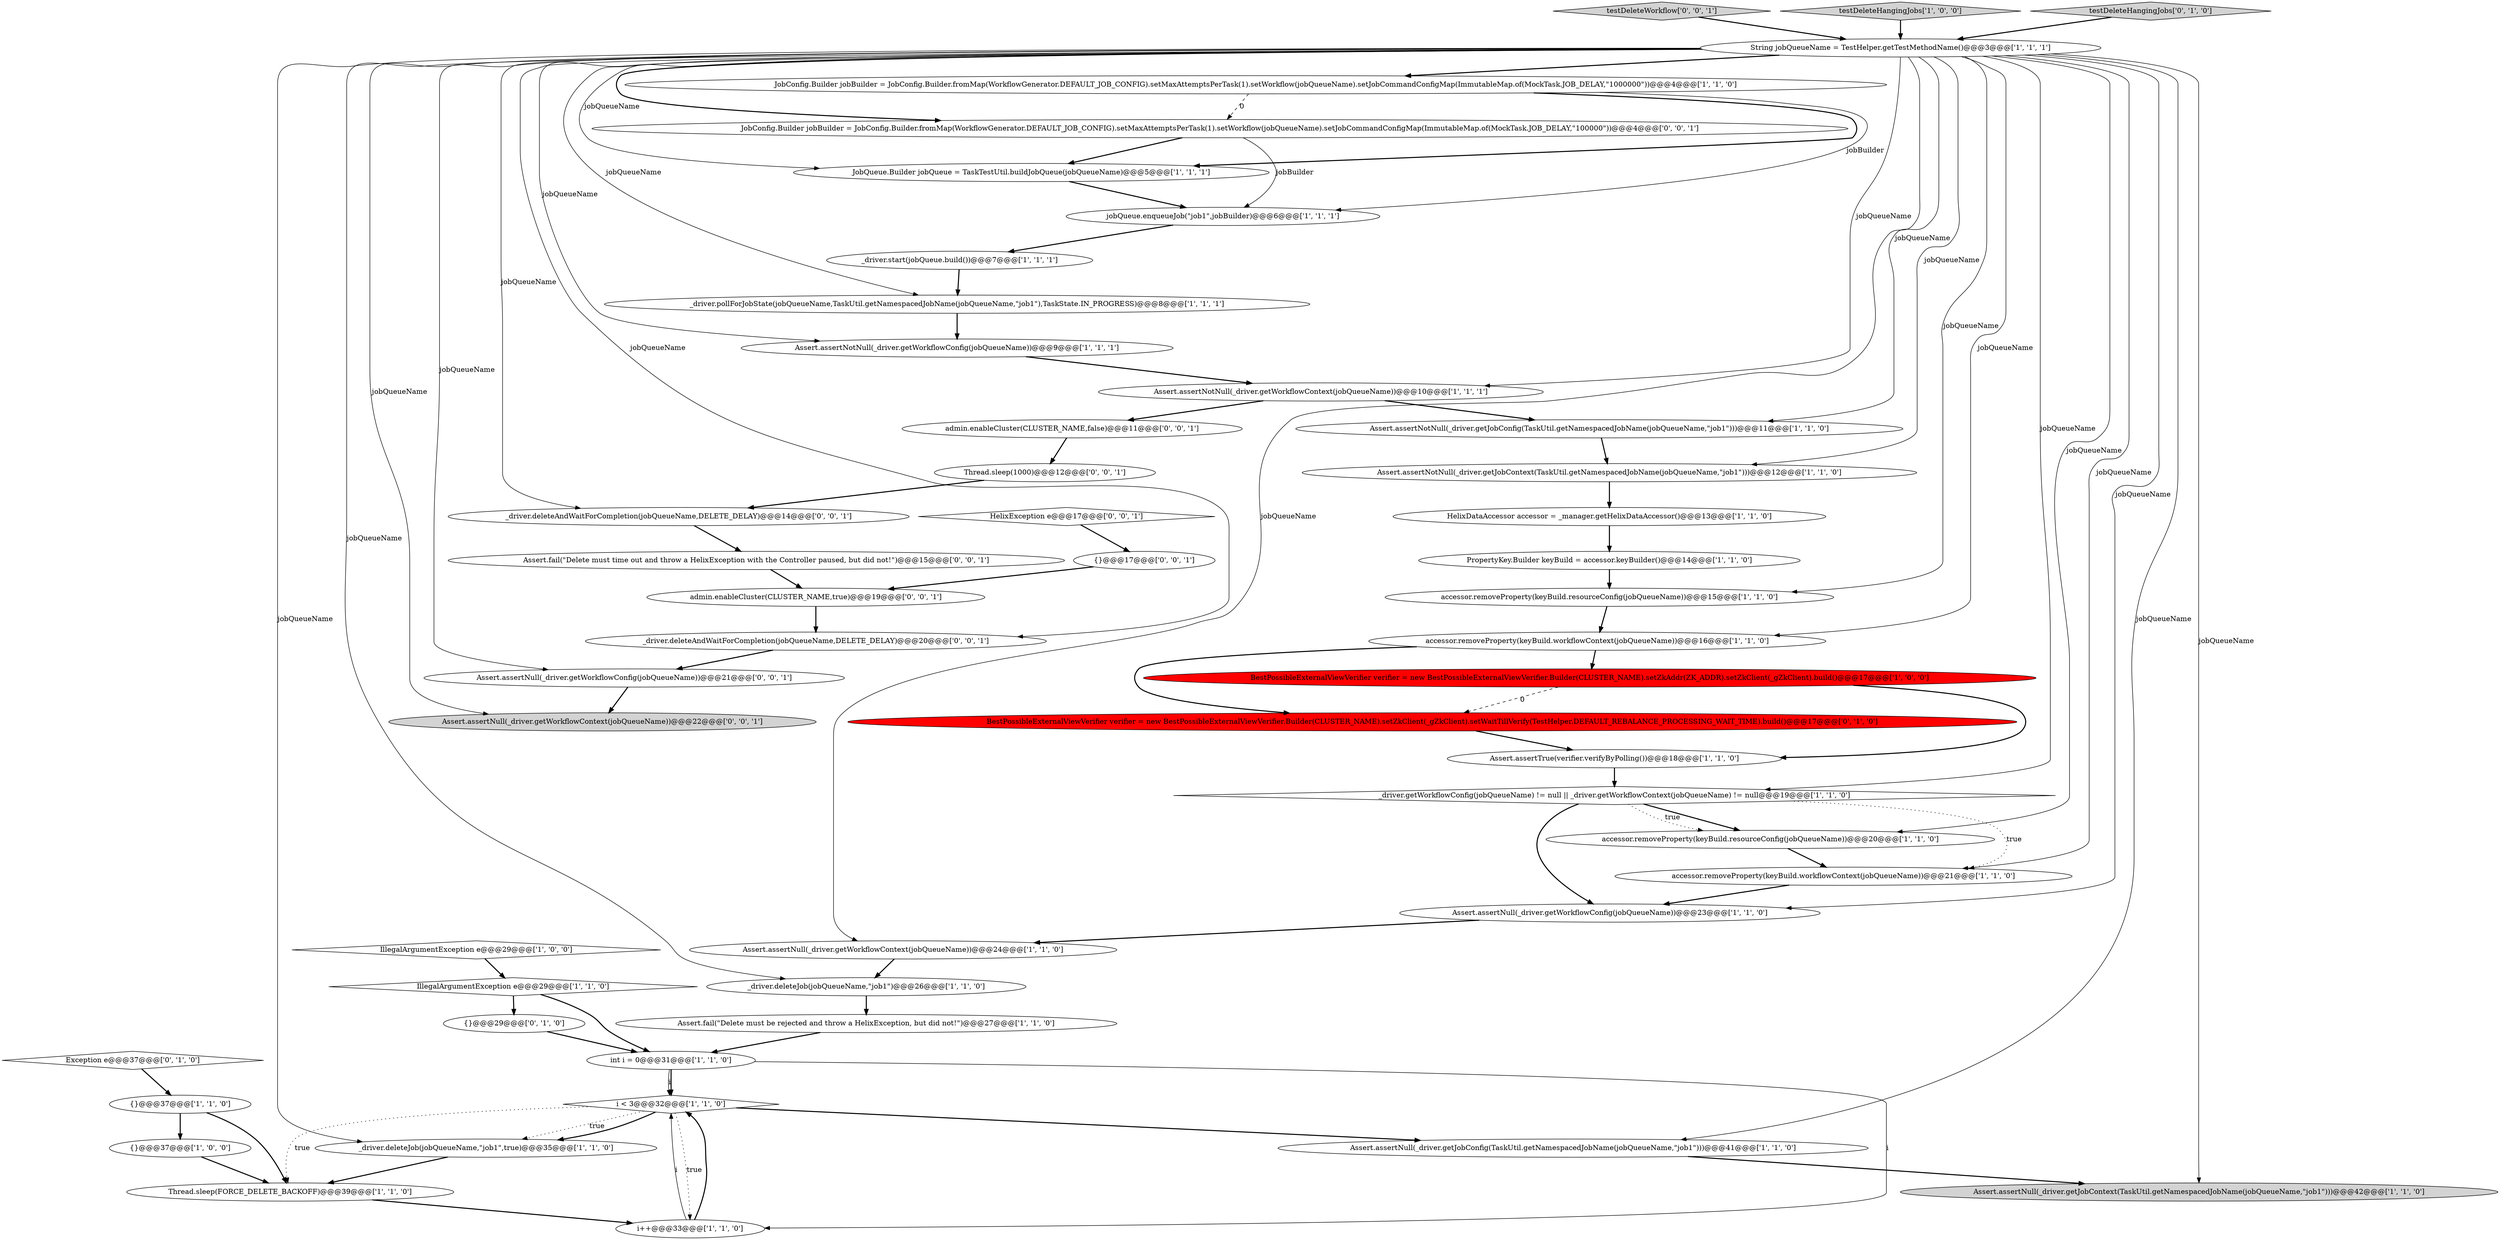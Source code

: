 digraph {
37 [style = filled, label = "{}@@@29@@@['0', '1', '0']", fillcolor = white, shape = ellipse image = "AAA0AAABBB2BBB"];
19 [style = filled, label = "_driver.pollForJobState(jobQueueName,TaskUtil.getNamespacedJobName(jobQueueName,\"job1\"),TaskState.IN_PROGRESS)@@@8@@@['1', '1', '1']", fillcolor = white, shape = ellipse image = "AAA0AAABBB1BBB"];
47 [style = filled, label = "Assert.assertNull(_driver.getWorkflowConfig(jobQueueName))@@@21@@@['0', '0', '1']", fillcolor = white, shape = ellipse image = "AAA0AAABBB3BBB"];
6 [style = filled, label = "Thread.sleep(FORCE_DELETE_BACKOFF)@@@39@@@['1', '1', '0']", fillcolor = white, shape = ellipse image = "AAA0AAABBB1BBB"];
42 [style = filled, label = "_driver.deleteAndWaitForCompletion(jobQueueName,DELETE_DELAY)@@@20@@@['0', '0', '1']", fillcolor = white, shape = ellipse image = "AAA0AAABBB3BBB"];
16 [style = filled, label = "Assert.assertNotNull(_driver.getWorkflowConfig(jobQueueName))@@@9@@@['1', '1', '1']", fillcolor = white, shape = ellipse image = "AAA0AAABBB1BBB"];
28 [style = filled, label = "Assert.assertNull(_driver.getWorkflowConfig(jobQueueName))@@@23@@@['1', '1', '0']", fillcolor = white, shape = ellipse image = "AAA0AAABBB1BBB"];
18 [style = filled, label = "int i = 0@@@31@@@['1', '1', '0']", fillcolor = white, shape = ellipse image = "AAA0AAABBB1BBB"];
22 [style = filled, label = "_driver.getWorkflowConfig(jobQueueName) != null || _driver.getWorkflowContext(jobQueueName) != null@@@19@@@['1', '1', '0']", fillcolor = white, shape = diamond image = "AAA0AAABBB1BBB"];
5 [style = filled, label = "Assert.assertNull(_driver.getJobContext(TaskUtil.getNamespacedJobName(jobQueueName,\"job1\")))@@@42@@@['1', '1', '0']", fillcolor = lightgray, shape = ellipse image = "AAA0AAABBB1BBB"];
26 [style = filled, label = "Assert.assertTrue(verifier.verifyByPolling())@@@18@@@['1', '1', '0']", fillcolor = white, shape = ellipse image = "AAA0AAABBB1BBB"];
17 [style = filled, label = "i < 3@@@32@@@['1', '1', '0']", fillcolor = white, shape = diamond image = "AAA0AAABBB1BBB"];
33 [style = filled, label = "accessor.removeProperty(keyBuild.workflowContext(jobQueueName))@@@16@@@['1', '1', '0']", fillcolor = white, shape = ellipse image = "AAA0AAABBB1BBB"];
4 [style = filled, label = "{}@@@37@@@['1', '0', '0']", fillcolor = white, shape = ellipse image = "AAA0AAABBB1BBB"];
14 [style = filled, label = "_driver.start(jobQueue.build())@@@7@@@['1', '1', '1']", fillcolor = white, shape = ellipse image = "AAA0AAABBB1BBB"];
49 [style = filled, label = "testDeleteWorkflow['0', '0', '1']", fillcolor = lightgray, shape = diamond image = "AAA0AAABBB3BBB"];
43 [style = filled, label = "Assert.assertNull(_driver.getWorkflowContext(jobQueueName))@@@22@@@['0', '0', '1']", fillcolor = lightgray, shape = ellipse image = "AAA0AAABBB3BBB"];
20 [style = filled, label = "Assert.assertNotNull(_driver.getJobConfig(TaskUtil.getNamespacedJobName(jobQueueName,\"job1\")))@@@11@@@['1', '1', '0']", fillcolor = white, shape = ellipse image = "AAA0AAABBB1BBB"];
32 [style = filled, label = "accessor.removeProperty(keyBuild.resourceConfig(jobQueueName))@@@20@@@['1', '1', '0']", fillcolor = white, shape = ellipse image = "AAA0AAABBB1BBB"];
15 [style = filled, label = "_driver.deleteJob(jobQueueName,\"job1\",true)@@@35@@@['1', '1', '0']", fillcolor = white, shape = ellipse image = "AAA0AAABBB1BBB"];
13 [style = filled, label = "testDeleteHangingJobs['1', '0', '0']", fillcolor = lightgray, shape = diamond image = "AAA0AAABBB1BBB"];
30 [style = filled, label = "Assert.assertNull(_driver.getWorkflowContext(jobQueueName))@@@24@@@['1', '1', '0']", fillcolor = white, shape = ellipse image = "AAA0AAABBB1BBB"];
25 [style = filled, label = "String jobQueueName = TestHelper.getTestMethodName()@@@3@@@['1', '1', '1']", fillcolor = white, shape = ellipse image = "AAA0AAABBB1BBB"];
7 [style = filled, label = "_driver.deleteJob(jobQueueName,\"job1\")@@@26@@@['1', '1', '0']", fillcolor = white, shape = ellipse image = "AAA0AAABBB1BBB"];
31 [style = filled, label = "HelixDataAccessor accessor = _manager.getHelixDataAccessor()@@@13@@@['1', '1', '0']", fillcolor = white, shape = ellipse image = "AAA0AAABBB1BBB"];
46 [style = filled, label = "Thread.sleep(1000)@@@12@@@['0', '0', '1']", fillcolor = white, shape = ellipse image = "AAA0AAABBB3BBB"];
39 [style = filled, label = "HelixException e@@@17@@@['0', '0', '1']", fillcolor = white, shape = diamond image = "AAA0AAABBB3BBB"];
50 [style = filled, label = "admin.enableCluster(CLUSTER_NAME,true)@@@19@@@['0', '0', '1']", fillcolor = white, shape = ellipse image = "AAA0AAABBB3BBB"];
34 [style = filled, label = "Assert.fail(\"Delete must be rejected and throw a HelixException, but did not!\")@@@27@@@['1', '1', '0']", fillcolor = white, shape = ellipse image = "AAA0AAABBB1BBB"];
36 [style = filled, label = "Exception e@@@37@@@['0', '1', '0']", fillcolor = white, shape = diamond image = "AAA0AAABBB2BBB"];
9 [style = filled, label = "jobQueue.enqueueJob(\"job1\",jobBuilder)@@@6@@@['1', '1', '1']", fillcolor = white, shape = ellipse image = "AAA0AAABBB1BBB"];
2 [style = filled, label = "Assert.assertNotNull(_driver.getJobContext(TaskUtil.getNamespacedJobName(jobQueueName,\"job1\")))@@@12@@@['1', '1', '0']", fillcolor = white, shape = ellipse image = "AAA0AAABBB1BBB"];
1 [style = filled, label = "accessor.removeProperty(keyBuild.resourceConfig(jobQueueName))@@@15@@@['1', '1', '0']", fillcolor = white, shape = ellipse image = "AAA0AAABBB1BBB"];
3 [style = filled, label = "IllegalArgumentException e@@@29@@@['1', '0', '0']", fillcolor = white, shape = diamond image = "AAA0AAABBB1BBB"];
40 [style = filled, label = "JobConfig.Builder jobBuilder = JobConfig.Builder.fromMap(WorkflowGenerator.DEFAULT_JOB_CONFIG).setMaxAttemptsPerTask(1).setWorkflow(jobQueueName).setJobCommandConfigMap(ImmutableMap.of(MockTask.JOB_DELAY,\"100000\"))@@@4@@@['0', '0', '1']", fillcolor = white, shape = ellipse image = "AAA0AAABBB3BBB"];
29 [style = filled, label = "JobConfig.Builder jobBuilder = JobConfig.Builder.fromMap(WorkflowGenerator.DEFAULT_JOB_CONFIG).setMaxAttemptsPerTask(1).setWorkflow(jobQueueName).setJobCommandConfigMap(ImmutableMap.of(MockTask.JOB_DELAY,\"1000000\"))@@@4@@@['1', '1', '0']", fillcolor = white, shape = ellipse image = "AAA0AAABBB1BBB"];
11 [style = filled, label = "Assert.assertNotNull(_driver.getWorkflowContext(jobQueueName))@@@10@@@['1', '1', '1']", fillcolor = white, shape = ellipse image = "AAA0AAABBB1BBB"];
38 [style = filled, label = "testDeleteHangingJobs['0', '1', '0']", fillcolor = lightgray, shape = diamond image = "AAA0AAABBB2BBB"];
0 [style = filled, label = "JobQueue.Builder jobQueue = TaskTestUtil.buildJobQueue(jobQueueName)@@@5@@@['1', '1', '1']", fillcolor = white, shape = ellipse image = "AAA0AAABBB1BBB"];
24 [style = filled, label = "i++@@@33@@@['1', '1', '0']", fillcolor = white, shape = ellipse image = "AAA0AAABBB1BBB"];
8 [style = filled, label = "BestPossibleExternalViewVerifier verifier = new BestPossibleExternalViewVerifier.Builder(CLUSTER_NAME).setZkAddr(ZK_ADDR).setZkClient(_gZkClient).build()@@@17@@@['1', '0', '0']", fillcolor = red, shape = ellipse image = "AAA1AAABBB1BBB"];
23 [style = filled, label = "IllegalArgumentException e@@@29@@@['1', '1', '0']", fillcolor = white, shape = diamond image = "AAA0AAABBB1BBB"];
10 [style = filled, label = "Assert.assertNull(_driver.getJobConfig(TaskUtil.getNamespacedJobName(jobQueueName,\"job1\")))@@@41@@@['1', '1', '0']", fillcolor = white, shape = ellipse image = "AAA0AAABBB1BBB"];
35 [style = filled, label = "BestPossibleExternalViewVerifier verifier = new BestPossibleExternalViewVerifier.Builder(CLUSTER_NAME).setZkClient(_gZkClient).setWaitTillVerify(TestHelper.DEFAULT_REBALANCE_PROCESSING_WAIT_TIME).build()@@@17@@@['0', '1', '0']", fillcolor = red, shape = ellipse image = "AAA1AAABBB2BBB"];
21 [style = filled, label = "{}@@@37@@@['1', '1', '0']", fillcolor = white, shape = ellipse image = "AAA0AAABBB1BBB"];
44 [style = filled, label = "{}@@@17@@@['0', '0', '1']", fillcolor = white, shape = ellipse image = "AAA0AAABBB3BBB"];
27 [style = filled, label = "accessor.removeProperty(keyBuild.workflowContext(jobQueueName))@@@21@@@['1', '1', '0']", fillcolor = white, shape = ellipse image = "AAA0AAABBB1BBB"];
48 [style = filled, label = "_driver.deleteAndWaitForCompletion(jobQueueName,DELETE_DELAY)@@@14@@@['0', '0', '1']", fillcolor = white, shape = ellipse image = "AAA0AAABBB3BBB"];
41 [style = filled, label = "Assert.fail(\"Delete must time out and throw a HelixException with the Controller paused, but did not!\")@@@15@@@['0', '0', '1']", fillcolor = white, shape = ellipse image = "AAA0AAABBB3BBB"];
45 [style = filled, label = "admin.enableCluster(CLUSTER_NAME,false)@@@11@@@['0', '0', '1']", fillcolor = white, shape = ellipse image = "AAA0AAABBB3BBB"];
12 [style = filled, label = "PropertyKey.Builder keyBuild = accessor.keyBuilder()@@@14@@@['1', '1', '0']", fillcolor = white, shape = ellipse image = "AAA0AAABBB1BBB"];
25->33 [style = solid, label="jobQueueName"];
17->6 [style = dotted, label="true"];
27->28 [style = bold, label=""];
8->35 [style = dashed, label="0"];
29->0 [style = bold, label=""];
34->18 [style = bold, label=""];
25->15 [style = solid, label="jobQueueName"];
25->29 [style = bold, label=""];
46->48 [style = bold, label=""];
26->22 [style = bold, label=""];
1->33 [style = bold, label=""];
17->15 [style = dotted, label="true"];
24->17 [style = bold, label=""];
25->5 [style = solid, label="jobQueueName"];
9->14 [style = bold, label=""];
25->19 [style = solid, label="jobQueueName"];
25->7 [style = solid, label="jobQueueName"];
25->40 [style = bold, label=""];
2->31 [style = bold, label=""];
13->25 [style = bold, label=""];
48->41 [style = bold, label=""];
28->30 [style = bold, label=""];
25->1 [style = solid, label="jobQueueName"];
25->30 [style = solid, label="jobQueueName"];
18->17 [style = solid, label="i"];
40->0 [style = bold, label=""];
18->24 [style = solid, label="i"];
22->32 [style = bold, label=""];
44->50 [style = bold, label=""];
47->43 [style = bold, label=""];
12->1 [style = bold, label=""];
25->2 [style = solid, label="jobQueueName"];
25->28 [style = solid, label="jobQueueName"];
49->25 [style = bold, label=""];
3->23 [style = bold, label=""];
23->37 [style = bold, label=""];
25->11 [style = solid, label="jobQueueName"];
30->7 [style = bold, label=""];
25->43 [style = solid, label="jobQueueName"];
17->15 [style = bold, label=""];
38->25 [style = bold, label=""];
45->46 [style = bold, label=""];
22->32 [style = dotted, label="true"];
33->8 [style = bold, label=""];
41->50 [style = bold, label=""];
24->17 [style = solid, label="i"];
21->4 [style = bold, label=""];
17->10 [style = bold, label=""];
42->47 [style = bold, label=""];
14->19 [style = bold, label=""];
32->27 [style = bold, label=""];
22->28 [style = bold, label=""];
6->24 [style = bold, label=""];
31->12 [style = bold, label=""];
19->16 [style = bold, label=""];
25->47 [style = solid, label="jobQueueName"];
10->5 [style = bold, label=""];
50->42 [style = bold, label=""];
22->27 [style = dotted, label="true"];
25->20 [style = solid, label="jobQueueName"];
29->40 [style = dashed, label="0"];
29->9 [style = solid, label="jobBuilder"];
25->42 [style = solid, label="jobQueueName"];
25->32 [style = solid, label="jobQueueName"];
35->26 [style = bold, label=""];
23->18 [style = bold, label=""];
17->24 [style = dotted, label="true"];
40->9 [style = solid, label="jobBuilder"];
11->20 [style = bold, label=""];
0->9 [style = bold, label=""];
33->35 [style = bold, label=""];
16->11 [style = bold, label=""];
39->44 [style = bold, label=""];
25->16 [style = solid, label="jobQueueName"];
21->6 [style = bold, label=""];
4->6 [style = bold, label=""];
11->45 [style = bold, label=""];
18->17 [style = bold, label=""];
15->6 [style = bold, label=""];
25->0 [style = solid, label="jobQueueName"];
20->2 [style = bold, label=""];
36->21 [style = bold, label=""];
25->27 [style = solid, label="jobQueueName"];
25->48 [style = solid, label="jobQueueName"];
7->34 [style = bold, label=""];
37->18 [style = bold, label=""];
25->10 [style = solid, label="jobQueueName"];
25->22 [style = solid, label="jobQueueName"];
8->26 [style = bold, label=""];
}
